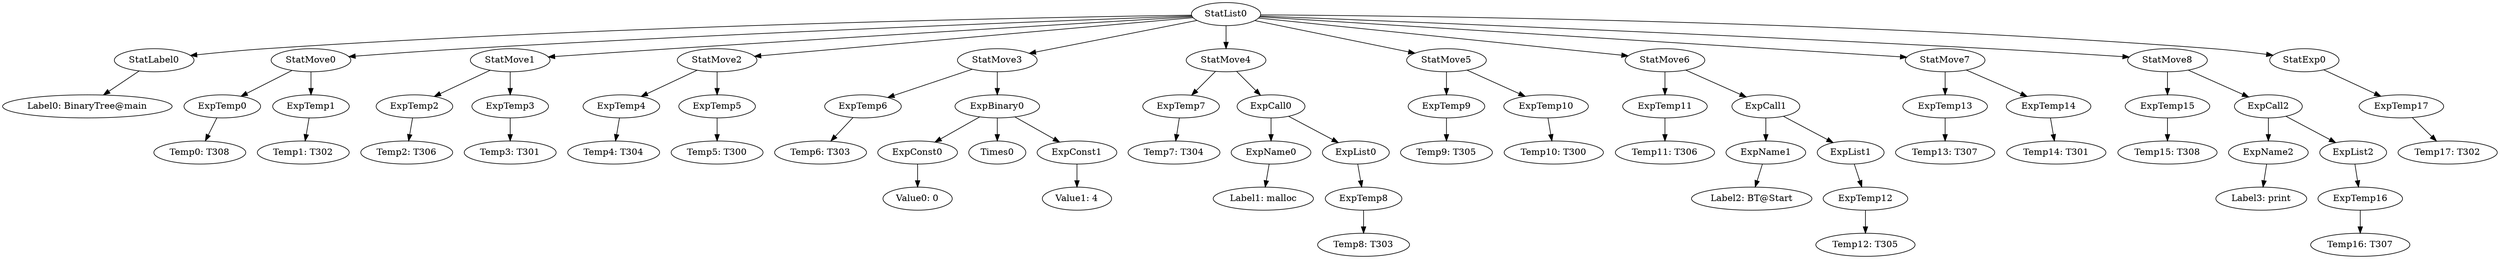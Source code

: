 digraph {
	ordering = out;
	StatExp0 -> ExpTemp17;
	ExpList2 -> ExpTemp16;
	ExpCall2 -> ExpName2;
	ExpCall2 -> ExpList2;
	StatMove8 -> ExpTemp15;
	StatMove8 -> ExpCall2;
	ExpTemp16 -> "Temp16: T307";
	ExpTemp13 -> "Temp13: T307";
	ExpCall1 -> ExpName1;
	ExpCall1 -> ExpList1;
	ExpName1 -> "Label2: BT@Start";
	StatMove6 -> ExpTemp11;
	StatMove6 -> ExpCall1;
	ExpTemp9 -> "Temp9: T305";
	ExpTemp17 -> "Temp17: T302";
	ExpCall0 -> ExpName0;
	ExpCall0 -> ExpList0;
	StatMove2 -> ExpTemp4;
	StatMove2 -> ExpTemp5;
	ExpTemp10 -> "Temp10: T300";
	ExpTemp2 -> "Temp2: T306";
	StatMove5 -> ExpTemp9;
	StatMove5 -> ExpTemp10;
	ExpConst1 -> "Value1: 4";
	ExpTemp3 -> "Temp3: T301";
	StatLabel0 -> "Label0: BinaryTree@main";
	StatList0 -> StatLabel0;
	StatList0 -> StatMove0;
	StatList0 -> StatMove1;
	StatList0 -> StatMove2;
	StatList0 -> StatMove3;
	StatList0 -> StatMove4;
	StatList0 -> StatMove5;
	StatList0 -> StatMove6;
	StatList0 -> StatMove7;
	StatList0 -> StatMove8;
	StatList0 -> StatExp0;
	ExpTemp0 -> "Temp0: T308";
	StatMove0 -> ExpTemp0;
	StatMove0 -> ExpTemp1;
	ExpName2 -> "Label3: print";
	ExpTemp14 -> "Temp14: T301";
	ExpTemp1 -> "Temp1: T302";
	ExpTemp5 -> "Temp5: T300";
	ExpTemp6 -> "Temp6: T303";
	ExpTemp11 -> "Temp11: T306";
	StatMove3 -> ExpTemp6;
	StatMove3 -> ExpBinary0;
	ExpConst0 -> "Value0: 0";
	ExpTemp12 -> "Temp12: T305";
	ExpBinary0 -> ExpConst0;
	ExpBinary0 -> Times0;
	ExpBinary0 -> ExpConst1;
	ExpTemp4 -> "Temp4: T304";
	ExpTemp7 -> "Temp7: T304";
	ExpName0 -> "Label1: malloc";
	StatMove7 -> ExpTemp13;
	StatMove7 -> ExpTemp14;
	ExpList1 -> ExpTemp12;
	StatMove4 -> ExpTemp7;
	StatMove4 -> ExpCall0;
	StatMove1 -> ExpTemp2;
	StatMove1 -> ExpTemp3;
	ExpTemp8 -> "Temp8: T303";
	ExpTemp15 -> "Temp15: T308";
	ExpList0 -> ExpTemp8;
}

